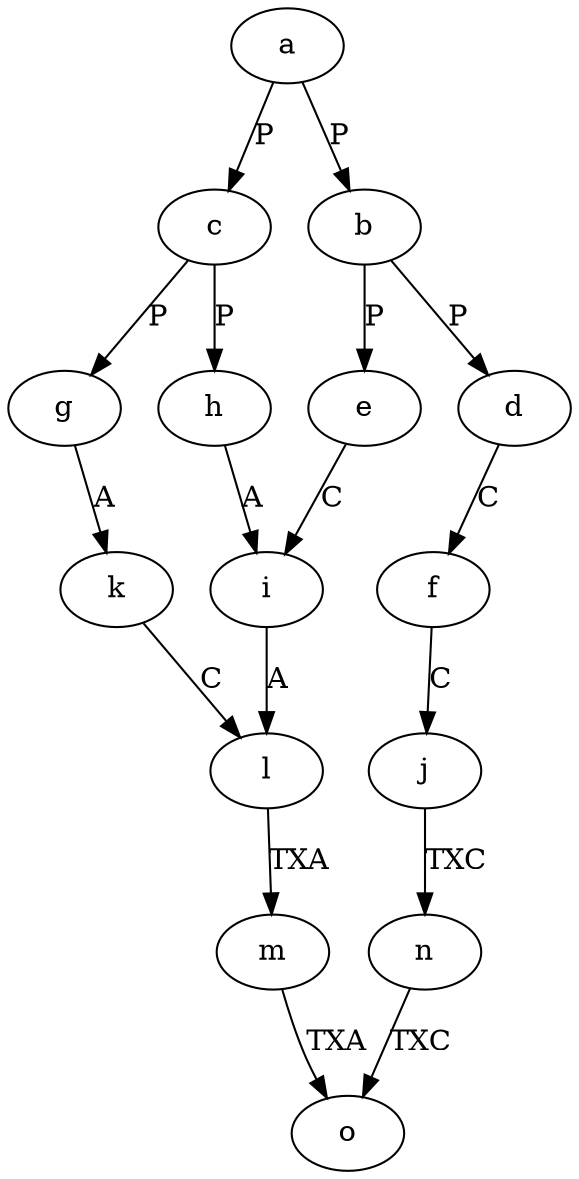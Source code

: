 digraph mygraph { 
d -> f [label="C"]
c -> g [label="P"]
c -> h [label="P"]
h -> i [label="A"]
l -> m [label="TXA"]
n -> o [label="TXC"]
j -> n [label="TXC"]
a -> b [label="P"]
a -> c [label="P"]
i -> l [label="A"]
e -> i [label="C"]
f -> j [label="C"]
b -> d [label="P"]
b -> e [label="P"]
g -> k [label="A"]
k -> l [label="C"]
m -> o [label="TXA"]
}